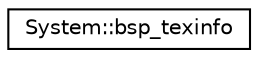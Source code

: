 digraph G
{
  edge [fontname="Helvetica",fontsize="10",labelfontname="Helvetica",labelfontsize="10"];
  node [fontname="Helvetica",fontsize="10",shape=record];
  rankdir="LR";
  Node1 [label="System::bsp_texinfo",height=0.2,width=0.4,color="black", fillcolor="white", style="filled",URL="$struct_system_1_1bsp__texinfo.html"];
}
